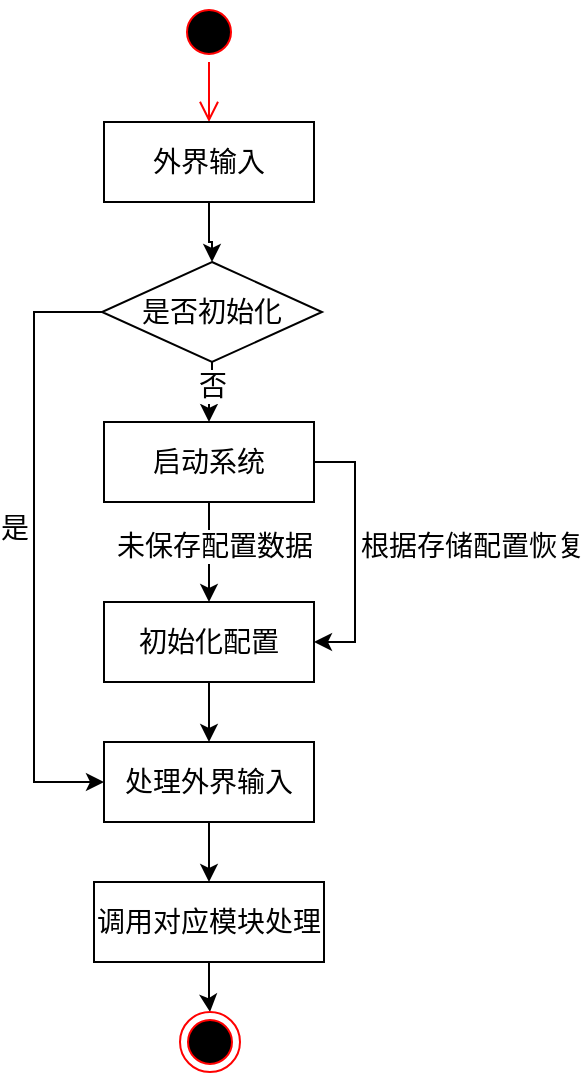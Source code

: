 <mxfile version="22.1.5" type="github">
  <diagram name="第 1 页" id="XJi37oVzMSZiy2UGxzN7">
    <mxGraphModel dx="1026" dy="471" grid="1" gridSize="10" guides="1" tooltips="1" connect="1" arrows="1" fold="1" page="1" pageScale="1" pageWidth="827" pageHeight="1169" math="0" shadow="0">
      <root>
        <mxCell id="0" />
        <mxCell id="1" parent="0" />
        <mxCell id="m0V9r7Ko8BnTJoO2yVsu-1" value="" style="ellipse;html=1;shape=startState;fillColor=#000000;strokeColor=#ff0000;" vertex="1" parent="1">
          <mxGeometry x="342.5" y="80" width="30" height="30" as="geometry" />
        </mxCell>
        <mxCell id="m0V9r7Ko8BnTJoO2yVsu-2" value="" style="html=1;verticalAlign=bottom;endArrow=open;endSize=8;strokeColor=#ff0000;rounded=0;entryX=0.5;entryY=0;entryDx=0;entryDy=0;" edge="1" source="m0V9r7Ko8BnTJoO2yVsu-1" parent="1" target="m0V9r7Ko8BnTJoO2yVsu-3">
          <mxGeometry relative="1" as="geometry">
            <mxPoint x="355" y="140" as="targetPoint" />
          </mxGeometry>
        </mxCell>
        <mxCell id="m0V9r7Ko8BnTJoO2yVsu-7" style="edgeStyle=orthogonalEdgeStyle;rounded=0;orthogonalLoop=1;jettySize=auto;html=1;entryX=0.5;entryY=0;entryDx=0;entryDy=0;" edge="1" parent="1" source="m0V9r7Ko8BnTJoO2yVsu-3" target="m0V9r7Ko8BnTJoO2yVsu-9">
          <mxGeometry relative="1" as="geometry">
            <mxPoint x="357.5" y="220" as="targetPoint" />
          </mxGeometry>
        </mxCell>
        <mxCell id="m0V9r7Ko8BnTJoO2yVsu-3" value="&lt;font style=&quot;font-size: 14px;&quot;&gt;外界输入&lt;/font&gt;" style="html=1;whiteSpace=wrap;" vertex="1" parent="1">
          <mxGeometry x="305" y="140" width="105" height="40" as="geometry" />
        </mxCell>
        <mxCell id="m0V9r7Ko8BnTJoO2yVsu-12" style="edgeStyle=orthogonalEdgeStyle;rounded=0;orthogonalLoop=1;jettySize=auto;html=1;" edge="1" parent="1" source="m0V9r7Ko8BnTJoO2yVsu-8" target="m0V9r7Ko8BnTJoO2yVsu-11">
          <mxGeometry relative="1" as="geometry" />
        </mxCell>
        <mxCell id="m0V9r7Ko8BnTJoO2yVsu-13" value="&lt;font style=&quot;font-size: 14px;&quot;&gt;未保存配置数据&lt;/font&gt;" style="edgeLabel;html=1;align=center;verticalAlign=middle;resizable=0;points=[];" vertex="1" connectable="0" parent="m0V9r7Ko8BnTJoO2yVsu-12">
          <mxGeometry x="-0.15" y="2" relative="1" as="geometry">
            <mxPoint as="offset" />
          </mxGeometry>
        </mxCell>
        <mxCell id="m0V9r7Ko8BnTJoO2yVsu-14" style="edgeStyle=orthogonalEdgeStyle;rounded=0;orthogonalLoop=1;jettySize=auto;html=1;entryX=1;entryY=0.5;entryDx=0;entryDy=0;" edge="1" parent="1" source="m0V9r7Ko8BnTJoO2yVsu-8" target="m0V9r7Ko8BnTJoO2yVsu-11">
          <mxGeometry relative="1" as="geometry">
            <mxPoint x="468.5" y="400" as="targetPoint" />
            <Array as="points">
              <mxPoint x="430.5" y="310" />
              <mxPoint x="430.5" y="400" />
            </Array>
          </mxGeometry>
        </mxCell>
        <mxCell id="m0V9r7Ko8BnTJoO2yVsu-15" value="&lt;font style=&quot;font-size: 14px;&quot;&gt;根据存储配置恢复&lt;/font&gt;" style="edgeLabel;html=1;align=center;verticalAlign=middle;resizable=0;points=[];" vertex="1" connectable="0" parent="m0V9r7Ko8BnTJoO2yVsu-14">
          <mxGeometry x="-0.053" y="-1" relative="1" as="geometry">
            <mxPoint x="59" as="offset" />
          </mxGeometry>
        </mxCell>
        <mxCell id="m0V9r7Ko8BnTJoO2yVsu-8" value="&lt;font style=&quot;font-size: 14px;&quot;&gt;启动系统&lt;/font&gt;" style="html=1;whiteSpace=wrap;" vertex="1" parent="1">
          <mxGeometry x="305" y="290" width="105" height="40" as="geometry" />
        </mxCell>
        <mxCell id="m0V9r7Ko8BnTJoO2yVsu-10" style="edgeStyle=orthogonalEdgeStyle;rounded=0;orthogonalLoop=1;jettySize=auto;html=1;" edge="1" parent="1" source="m0V9r7Ko8BnTJoO2yVsu-9" target="m0V9r7Ko8BnTJoO2yVsu-8">
          <mxGeometry relative="1" as="geometry" />
        </mxCell>
        <mxCell id="m0V9r7Ko8BnTJoO2yVsu-20" value="否" style="edgeLabel;html=1;align=center;verticalAlign=middle;resizable=0;points=[];" vertex="1" connectable="0" parent="m0V9r7Ko8BnTJoO2yVsu-10">
          <mxGeometry x="0.533" y="2" relative="1" as="geometry">
            <mxPoint y="-12" as="offset" />
          </mxGeometry>
        </mxCell>
        <mxCell id="m0V9r7Ko8BnTJoO2yVsu-21" value="&lt;font style=&quot;font-size: 14px;&quot;&gt;否&lt;/font&gt;" style="edgeLabel;html=1;align=center;verticalAlign=middle;resizable=0;points=[];" vertex="1" connectable="0" parent="m0V9r7Ko8BnTJoO2yVsu-10">
          <mxGeometry x="-0.27" relative="1" as="geometry">
            <mxPoint as="offset" />
          </mxGeometry>
        </mxCell>
        <mxCell id="m0V9r7Ko8BnTJoO2yVsu-18" style="edgeStyle=orthogonalEdgeStyle;rounded=0;orthogonalLoop=1;jettySize=auto;html=1;entryX=0;entryY=0.5;entryDx=0;entryDy=0;" edge="1" parent="1" source="m0V9r7Ko8BnTJoO2yVsu-9" target="m0V9r7Ko8BnTJoO2yVsu-17">
          <mxGeometry relative="1" as="geometry">
            <Array as="points">
              <mxPoint x="270" y="235" />
              <mxPoint x="270" y="470" />
            </Array>
          </mxGeometry>
        </mxCell>
        <mxCell id="m0V9r7Ko8BnTJoO2yVsu-22" value="&lt;font style=&quot;font-size: 14px;&quot;&gt;是&lt;/font&gt;" style="edgeLabel;html=1;align=center;verticalAlign=middle;resizable=0;points=[];" vertex="1" connectable="0" parent="m0V9r7Ko8BnTJoO2yVsu-18">
          <mxGeometry x="-0.076" y="1" relative="1" as="geometry">
            <mxPoint x="-11" y="1" as="offset" />
          </mxGeometry>
        </mxCell>
        <mxCell id="m0V9r7Ko8BnTJoO2yVsu-9" value="&lt;font style=&quot;font-size: 14px;&quot;&gt;是否初始化&lt;/font&gt;" style="rhombus;whiteSpace=wrap;html=1;" vertex="1" parent="1">
          <mxGeometry x="304" y="210" width="110" height="50" as="geometry" />
        </mxCell>
        <mxCell id="m0V9r7Ko8BnTJoO2yVsu-23" style="edgeStyle=orthogonalEdgeStyle;rounded=0;orthogonalLoop=1;jettySize=auto;html=1;" edge="1" parent="1" source="m0V9r7Ko8BnTJoO2yVsu-11" target="m0V9r7Ko8BnTJoO2yVsu-17">
          <mxGeometry relative="1" as="geometry" />
        </mxCell>
        <mxCell id="m0V9r7Ko8BnTJoO2yVsu-11" value="&lt;font style=&quot;font-size: 14px;&quot;&gt;初始化配置&lt;/font&gt;" style="html=1;whiteSpace=wrap;" vertex="1" parent="1">
          <mxGeometry x="305" y="380" width="105" height="40" as="geometry" />
        </mxCell>
        <mxCell id="m0V9r7Ko8BnTJoO2yVsu-25" style="edgeStyle=orthogonalEdgeStyle;rounded=0;orthogonalLoop=1;jettySize=auto;html=1;entryX=0.5;entryY=0;entryDx=0;entryDy=0;" edge="1" parent="1" source="m0V9r7Ko8BnTJoO2yVsu-17" target="m0V9r7Ko8BnTJoO2yVsu-24">
          <mxGeometry relative="1" as="geometry" />
        </mxCell>
        <mxCell id="m0V9r7Ko8BnTJoO2yVsu-17" value="&lt;font style=&quot;font-size: 14px;&quot;&gt;处理外界输入&lt;/font&gt;" style="html=1;whiteSpace=wrap;" vertex="1" parent="1">
          <mxGeometry x="305" y="450" width="105" height="40" as="geometry" />
        </mxCell>
        <mxCell id="m0V9r7Ko8BnTJoO2yVsu-27" style="edgeStyle=orthogonalEdgeStyle;rounded=0;orthogonalLoop=1;jettySize=auto;html=1;entryX=0.5;entryY=0;entryDx=0;entryDy=0;" edge="1" parent="1" source="m0V9r7Ko8BnTJoO2yVsu-24" target="m0V9r7Ko8BnTJoO2yVsu-26">
          <mxGeometry relative="1" as="geometry" />
        </mxCell>
        <mxCell id="m0V9r7Ko8BnTJoO2yVsu-24" value="&lt;font style=&quot;font-size: 14px; font-weight: normal;&quot;&gt;调用对应模块处理&lt;/font&gt;" style="html=1;whiteSpace=wrap;fontStyle=1" vertex="1" parent="1">
          <mxGeometry x="300" y="520" width="115" height="40" as="geometry" />
        </mxCell>
        <mxCell id="m0V9r7Ko8BnTJoO2yVsu-26" value="" style="ellipse;html=1;shape=endState;fillColor=#000000;strokeColor=#ff0000;" vertex="1" parent="1">
          <mxGeometry x="343" y="585" width="30" height="30" as="geometry" />
        </mxCell>
      </root>
    </mxGraphModel>
  </diagram>
</mxfile>
